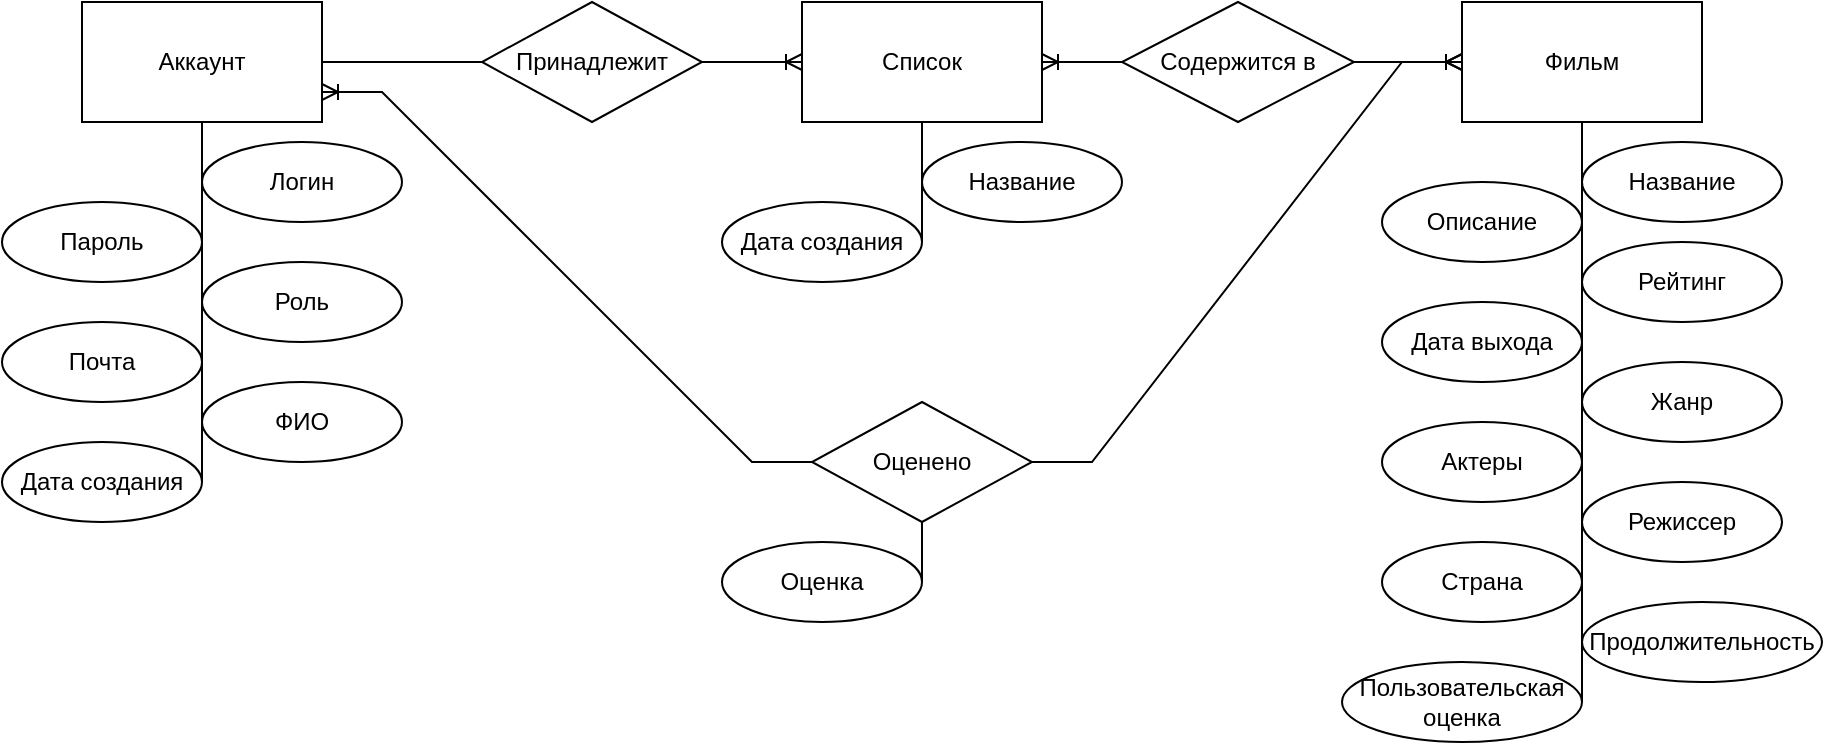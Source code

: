 <mxfile version="21.0.6" type="device"><diagram name="Page-1" id="JuvzPaIvZi3spuP-c5N_"><mxGraphModel dx="2261" dy="795" grid="1" gridSize="10" guides="1" tooltips="1" connect="1" arrows="1" fold="1" page="1" pageScale="1" pageWidth="827" pageHeight="1169" math="0" shadow="0"><root><mxCell id="0"/><mxCell id="1" parent="0"/><mxCell id="yAoa9HJJ1rNLP0TkeN3I-31" style="rounded=0;orthogonalLoop=1;jettySize=auto;html=1;exitX=0.5;exitY=1;exitDx=0;exitDy=0;entryX=1;entryY=0.5;entryDx=0;entryDy=0;endArrow=none;endFill=0;" edge="1" parent="1" source="yAoa9HJJ1rNLP0TkeN3I-1" target="yAoa9HJJ1rNLP0TkeN3I-48"><mxGeometry relative="1" as="geometry"/></mxCell><mxCell id="yAoa9HJJ1rNLP0TkeN3I-1" value="Фильм" style="rounded=0;whiteSpace=wrap;html=1;" vertex="1" parent="1"><mxGeometry x="390" y="80" width="120" height="60" as="geometry"/></mxCell><mxCell id="yAoa9HJJ1rNLP0TkeN3I-34" style="rounded=0;orthogonalLoop=1;jettySize=auto;html=1;exitX=0.5;exitY=1;exitDx=0;exitDy=0;entryX=1;entryY=0.5;entryDx=0;entryDy=0;endArrow=none;endFill=0;" edge="1" parent="1" source="yAoa9HJJ1rNLP0TkeN3I-6" target="yAoa9HJJ1rNLP0TkeN3I-33"><mxGeometry relative="1" as="geometry"/></mxCell><mxCell id="yAoa9HJJ1rNLP0TkeN3I-6" value="Список" style="rounded=0;whiteSpace=wrap;html=1;" vertex="1" parent="1"><mxGeometry x="60" y="80" width="120" height="60" as="geometry"/></mxCell><mxCell id="yAoa9HJJ1rNLP0TkeN3I-16" style="edgeStyle=orthogonalEdgeStyle;rounded=0;orthogonalLoop=1;jettySize=auto;html=1;exitX=1;exitY=0.5;exitDx=0;exitDy=0;entryX=0;entryY=0.5;entryDx=0;entryDy=0;endArrow=none;endFill=0;" edge="1" parent="1" source="yAoa9HJJ1rNLP0TkeN3I-7" target="yAoa9HJJ1rNLP0TkeN3I-9"><mxGeometry relative="1" as="geometry"/></mxCell><mxCell id="yAoa9HJJ1rNLP0TkeN3I-22" style="rounded=0;orthogonalLoop=1;jettySize=auto;html=1;exitX=0.5;exitY=1;exitDx=0;exitDy=0;entryX=1;entryY=0.5;entryDx=0;entryDy=0;endArrow=none;endFill=0;" edge="1" parent="1" source="yAoa9HJJ1rNLP0TkeN3I-7" target="yAoa9HJJ1rNLP0TkeN3I-23"><mxGeometry relative="1" as="geometry"/></mxCell><mxCell id="yAoa9HJJ1rNLP0TkeN3I-7" value="Аккаунт" style="rounded=0;whiteSpace=wrap;html=1;" vertex="1" parent="1"><mxGeometry x="-300" y="80" width="120" height="60" as="geometry"/></mxCell><mxCell id="yAoa9HJJ1rNLP0TkeN3I-8" value="Содержится в " style="rhombus;whiteSpace=wrap;html=1;" vertex="1" parent="1"><mxGeometry x="220" y="80" width="116" height="60" as="geometry"/></mxCell><mxCell id="yAoa9HJJ1rNLP0TkeN3I-9" value="Принадлежит" style="rhombus;whiteSpace=wrap;html=1;" vertex="1" parent="1"><mxGeometry x="-100" y="80" width="110" height="60" as="geometry"/></mxCell><mxCell id="yAoa9HJJ1rNLP0TkeN3I-13" value="" style="edgeStyle=entityRelationEdgeStyle;fontSize=12;html=1;endArrow=ERoneToMany;rounded=0;exitX=1;exitY=0.5;exitDx=0;exitDy=0;entryX=0;entryY=0.5;entryDx=0;entryDy=0;" edge="1" parent="1" source="yAoa9HJJ1rNLP0TkeN3I-8" target="yAoa9HJJ1rNLP0TkeN3I-1"><mxGeometry width="100" height="100" relative="1" as="geometry"><mxPoint x="274.5" y="290" as="sourcePoint"/><mxPoint x="374.5" y="190" as="targetPoint"/></mxGeometry></mxCell><mxCell id="yAoa9HJJ1rNLP0TkeN3I-17" value="Логин" style="ellipse;whiteSpace=wrap;html=1;align=center;" vertex="1" parent="1"><mxGeometry x="-240" y="150" width="100" height="40" as="geometry"/></mxCell><mxCell id="yAoa9HJJ1rNLP0TkeN3I-18" value="Пароль" style="ellipse;whiteSpace=wrap;html=1;align=center;" vertex="1" parent="1"><mxGeometry x="-340" y="180" width="100" height="40" as="geometry"/></mxCell><mxCell id="yAoa9HJJ1rNLP0TkeN3I-19" value="Роль" style="ellipse;whiteSpace=wrap;html=1;align=center;" vertex="1" parent="1"><mxGeometry x="-240" y="210" width="100" height="40" as="geometry"/></mxCell><mxCell id="yAoa9HJJ1rNLP0TkeN3I-20" value="Почта" style="ellipse;whiteSpace=wrap;html=1;align=center;" vertex="1" parent="1"><mxGeometry x="-340" y="240" width="100" height="40" as="geometry"/></mxCell><mxCell id="yAoa9HJJ1rNLP0TkeN3I-21" value="ФИО" style="ellipse;whiteSpace=wrap;html=1;align=center;" vertex="1" parent="1"><mxGeometry x="-240" y="270" width="100" height="40" as="geometry"/></mxCell><mxCell id="yAoa9HJJ1rNLP0TkeN3I-23" value="Дата создания" style="ellipse;whiteSpace=wrap;html=1;align=center;" vertex="1" parent="1"><mxGeometry x="-340" y="300" width="100" height="40" as="geometry"/></mxCell><mxCell id="yAoa9HJJ1rNLP0TkeN3I-25" value="Название" style="ellipse;whiteSpace=wrap;html=1;align=center;" vertex="1" parent="1"><mxGeometry x="450" y="150" width="100" height="40" as="geometry"/></mxCell><mxCell id="yAoa9HJJ1rNLP0TkeN3I-26" value="Описание" style="ellipse;whiteSpace=wrap;html=1;align=center;" vertex="1" parent="1"><mxGeometry x="350" y="170" width="100" height="40" as="geometry"/></mxCell><mxCell id="yAoa9HJJ1rNLP0TkeN3I-27" value="" style="edgeStyle=entityRelationEdgeStyle;fontSize=12;html=1;endArrow=ERoneToMany;rounded=0;exitX=1;exitY=0.5;exitDx=0;exitDy=0;entryX=0;entryY=0.5;entryDx=0;entryDy=0;" edge="1" parent="1" source="yAoa9HJJ1rNLP0TkeN3I-9" target="yAoa9HJJ1rNLP0TkeN3I-6"><mxGeometry width="100" height="100" relative="1" as="geometry"><mxPoint x="20" y="190" as="sourcePoint"/><mxPoint x="120" y="90" as="targetPoint"/></mxGeometry></mxCell><mxCell id="yAoa9HJJ1rNLP0TkeN3I-29" value="Рейтинг" style="ellipse;whiteSpace=wrap;html=1;align=center;" vertex="1" parent="1"><mxGeometry x="450" y="200" width="100" height="40" as="geometry"/></mxCell><mxCell id="yAoa9HJJ1rNLP0TkeN3I-30" value="Дата выхода" style="ellipse;whiteSpace=wrap;html=1;align=center;" vertex="1" parent="1"><mxGeometry x="350" y="230" width="100" height="40" as="geometry"/></mxCell><mxCell id="yAoa9HJJ1rNLP0TkeN3I-32" value="Название" style="ellipse;whiteSpace=wrap;html=1;align=center;" vertex="1" parent="1"><mxGeometry x="120" y="150" width="100" height="40" as="geometry"/></mxCell><mxCell id="yAoa9HJJ1rNLP0TkeN3I-33" value="Дата создания" style="ellipse;whiteSpace=wrap;html=1;align=center;" vertex="1" parent="1"><mxGeometry x="20" y="180" width="100" height="40" as="geometry"/></mxCell><mxCell id="yAoa9HJJ1rNLP0TkeN3I-41" value="Жанр" style="ellipse;whiteSpace=wrap;html=1;align=center;" vertex="1" parent="1"><mxGeometry x="450" y="260" width="100" height="40" as="geometry"/></mxCell><mxCell id="yAoa9HJJ1rNLP0TkeN3I-42" value="Актеры" style="ellipse;whiteSpace=wrap;html=1;align=center;" vertex="1" parent="1"><mxGeometry x="350" y="290" width="100" height="40" as="geometry"/></mxCell><mxCell id="yAoa9HJJ1rNLP0TkeN3I-43" value="Режиссер" style="ellipse;whiteSpace=wrap;html=1;align=center;" vertex="1" parent="1"><mxGeometry x="450" y="320" width="100" height="40" as="geometry"/></mxCell><mxCell id="yAoa9HJJ1rNLP0TkeN3I-44" value="Страна" style="ellipse;whiteSpace=wrap;html=1;align=center;" vertex="1" parent="1"><mxGeometry x="350" y="350" width="100" height="40" as="geometry"/></mxCell><mxCell id="yAoa9HJJ1rNLP0TkeN3I-45" value="Продолжительность" style="ellipse;whiteSpace=wrap;html=1;align=center;" vertex="1" parent="1"><mxGeometry x="450" y="380" width="120" height="40" as="geometry"/></mxCell><mxCell id="yAoa9HJJ1rNLP0TkeN3I-46" value="" style="edgeStyle=entityRelationEdgeStyle;fontSize=12;html=1;endArrow=ERoneToMany;rounded=0;exitX=0;exitY=0.5;exitDx=0;exitDy=0;entryX=1;entryY=0.5;entryDx=0;entryDy=0;" edge="1" parent="1" source="yAoa9HJJ1rNLP0TkeN3I-8" target="yAoa9HJJ1rNLP0TkeN3I-6"><mxGeometry width="100" height="100" relative="1" as="geometry"><mxPoint x="346" y="120" as="sourcePoint"/><mxPoint x="400" y="120" as="targetPoint"/></mxGeometry></mxCell><mxCell id="yAoa9HJJ1rNLP0TkeN3I-54" style="edgeStyle=orthogonalEdgeStyle;rounded=0;orthogonalLoop=1;jettySize=auto;html=1;exitX=0.5;exitY=1;exitDx=0;exitDy=0;entryX=1;entryY=0.5;entryDx=0;entryDy=0;endArrow=none;endFill=0;" edge="1" parent="1" source="yAoa9HJJ1rNLP0TkeN3I-47" target="yAoa9HJJ1rNLP0TkeN3I-52"><mxGeometry relative="1" as="geometry"/></mxCell><mxCell id="yAoa9HJJ1rNLP0TkeN3I-47" value="Оценено" style="rhombus;whiteSpace=wrap;html=1;" vertex="1" parent="1"><mxGeometry x="65" y="280" width="110" height="60" as="geometry"/></mxCell><mxCell id="yAoa9HJJ1rNLP0TkeN3I-48" value="Пользовательская оценка" style="ellipse;whiteSpace=wrap;html=1;align=center;" vertex="1" parent="1"><mxGeometry x="330" y="410" width="120" height="40" as="geometry"/></mxCell><mxCell id="yAoa9HJJ1rNLP0TkeN3I-50" value="" style="edgeStyle=entityRelationEdgeStyle;fontSize=12;html=1;endArrow=ERoneToMany;rounded=0;exitX=1;exitY=0.5;exitDx=0;exitDy=0;entryX=0;entryY=0.5;entryDx=0;entryDy=0;" edge="1" parent="1" source="yAoa9HJJ1rNLP0TkeN3I-47" target="yAoa9HJJ1rNLP0TkeN3I-1"><mxGeometry width="100" height="100" relative="1" as="geometry"><mxPoint x="200" y="309.5" as="sourcePoint"/><mxPoint x="254" y="309.5" as="targetPoint"/></mxGeometry></mxCell><mxCell id="yAoa9HJJ1rNLP0TkeN3I-51" value="" style="edgeStyle=entityRelationEdgeStyle;fontSize=12;html=1;endArrow=ERoneToMany;rounded=0;exitX=0;exitY=0.5;exitDx=0;exitDy=0;entryX=1;entryY=0.75;entryDx=0;entryDy=0;" edge="1" parent="1" source="yAoa9HJJ1rNLP0TkeN3I-47" target="yAoa9HJJ1rNLP0TkeN3I-7"><mxGeometry width="100" height="100" relative="1" as="geometry"><mxPoint x="-34" y="289" as="sourcePoint"/><mxPoint x="20" y="289" as="targetPoint"/></mxGeometry></mxCell><mxCell id="yAoa9HJJ1rNLP0TkeN3I-52" value="Оценка" style="ellipse;whiteSpace=wrap;html=1;align=center;" vertex="1" parent="1"><mxGeometry x="20" y="350" width="100" height="40" as="geometry"/></mxCell></root></mxGraphModel></diagram></mxfile>